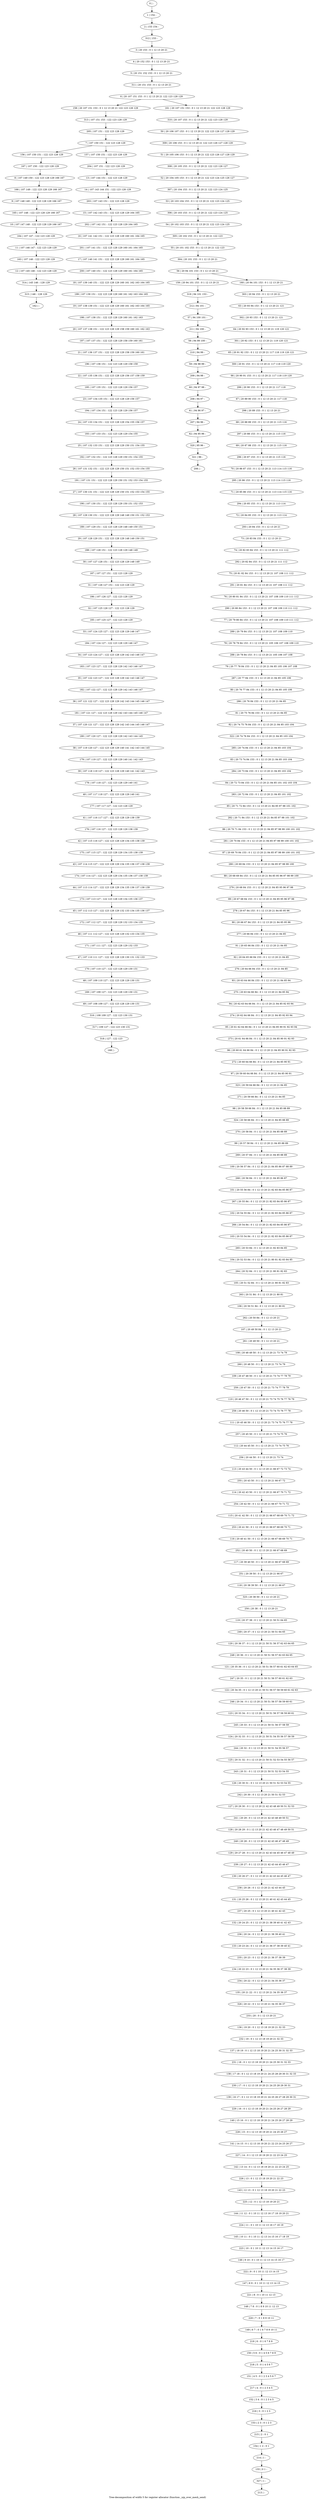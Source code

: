 digraph G {
graph [label="Tree-decomposition of width 5 for register allocator (function _uip_over_mesh_send)"]
0[label="0 | : "];
1[label="1 | 154 : "];
2[label="2 | 153 154 : "];
3[label="3 | 20 153 : 0 1 12 13 20 21 "];
4[label="4 | 20 152 153 : 0 1 12 13 20 21 "];
5[label="5 | 20 151 152 153 : 0 1 12 13 20 21 "];
6[label="6 | 20 107 151 153 : 0 1 12 13 20 21 122 123 128 129 "];
7[label="7 | 107 150 151 : 122 123 128 129 "];
8[label="8 | 107 149 150 : 122 123 128 129 166 167 "];
9[label="9 | 107 148 149 : 122 123 128 129 166 167 "];
10[label="10 | 107 147 148 : 122 123 128 129 166 167 "];
11[label="11 | 107 146 147 : 122 123 128 129 "];
12[label="12 | 107 145 146 : 122 123 128 129 "];
13[label="13 | 107 144 151 : 122 123 128 129 "];
14[label="14 | 107 143 144 151 : 122 123 128 129 "];
15[label="15 | 107 142 143 151 : 122 123 128 129 164 165 "];
16[label="16 | 107 141 142 151 : 122 123 128 129 160 161 164 165 "];
17[label="17 | 107 140 141 151 : 122 123 128 129 160 161 164 165 "];
18[label="18 | 107 139 140 151 : 122 123 128 129 160 161 162 163 164 165 "];
19[label="19 | 107 138 139 151 : 122 123 128 129 160 161 162 163 164 165 "];
20[label="20 | 107 137 138 151 : 122 123 128 129 158 159 160 161 162 163 "];
21[label="21 | 107 136 137 151 : 122 123 128 129 158 159 160 161 "];
22[label="22 | 107 135 136 151 : 122 123 128 129 156 157 158 159 "];
23[label="23 | 107 134 135 151 : 122 123 128 129 156 157 "];
24[label="24 | 107 133 134 151 : 122 123 128 129 154 155 156 157 "];
25[label="25 | 107 132 133 151 : 122 123 128 129 150 151 154 155 "];
26[label="26 | 107 131 132 151 : 122 123 128 129 150 151 152 153 154 155 "];
27[label="27 | 107 130 131 151 : 122 123 128 129 150 151 152 153 154 155 "];
28[label="28 | 107 129 130 151 : 122 123 128 129 148 149 150 151 152 153 "];
29[label="29 | 107 128 129 151 : 122 123 128 129 148 149 150 151 "];
30[label="30 | 107 127 128 151 : 122 123 128 129 148 149 "];
31[label="31 | 107 126 127 151 : 122 123 128 129 "];
32[label="32 | 107 125 126 127 : 122 123 128 129 "];
33[label="33 | 107 124 125 127 : 122 123 128 129 146 147 "];
34[label="34 | 107 123 124 127 : 122 123 128 129 142 143 146 147 "];
35[label="35 | 107 122 123 127 : 122 123 128 129 142 143 146 147 "];
36[label="36 | 107 121 122 127 : 122 123 128 129 142 143 144 145 146 147 "];
37[label="37 | 107 120 121 127 : 122 123 128 129 142 143 144 145 146 147 "];
38[label="38 | 107 119 120 127 : 122 123 128 129 140 141 142 143 144 145 "];
39[label="39 | 107 118 119 127 : 122 123 128 129 140 141 142 143 "];
40[label="40 | 107 117 118 127 : 122 123 128 129 140 141 "];
41[label="41 | 107 116 117 127 : 122 123 128 129 138 139 "];
42[label="42 | 107 115 116 127 : 122 123 128 129 134 135 138 139 "];
43[label="43 | 107 114 115 127 : 122 123 128 129 134 135 136 137 138 139 "];
44[label="44 | 107 113 114 127 : 122 123 128 129 134 135 136 137 138 139 "];
45[label="45 | 107 112 113 127 : 122 123 128 129 132 133 134 135 136 137 "];
46[label="46 | 107 111 112 127 : 122 123 128 129 132 133 134 135 "];
47[label="47 | 107 110 111 127 : 122 123 128 129 130 131 132 133 "];
48[label="48 | 107 109 110 127 : 122 123 128 129 130 131 "];
49[label="49 | 107 108 109 127 : 122 123 128 129 130 131 "];
50[label="50 | 20 106 107 153 : 0 1 12 13 20 21 122 123 126 127 128 129 "];
51[label="51 | 20 105 106 153 : 0 1 12 13 20 21 122 123 126 127 128 129 "];
52[label="52 | 20 104 105 153 : 0 1 12 13 20 21 122 123 124 125 126 127 "];
53[label="53 | 20 103 104 153 : 0 1 12 13 20 21 122 123 124 125 "];
54[label="54 | 20 102 103 153 : 0 1 12 13 20 21 122 123 124 125 "];
55[label="55 | 20 101 102 153 : 0 1 12 13 20 21 122 123 "];
56[label="56 | 20 94 101 153 : 0 1 12 13 20 21 "];
57[label="57 | 94 100 101 : "];
58[label="58 | 94 99 100 : "];
59[label="59 | 94 98 99 : "];
60[label="60 | 94 97 98 : "];
61[label="61 | 94 96 97 : "];
62[label="62 | 94 95 96 : "];
63[label="63 | 20 93 94 153 : 0 1 12 13 20 21 121 "];
64[label="64 | 20 92 93 153 : 0 1 12 13 20 21 119 120 121 "];
65[label="65 | 20 91 92 153 : 0 1 12 13 20 21 117 118 119 120 121 "];
66[label="66 | 20 90 91 153 : 0 1 12 13 20 21 117 118 119 120 "];
67[label="67 | 20 89 90 153 : 0 1 12 13 20 21 117 118 "];
68[label="68 | 20 88 89 153 : 0 1 12 13 20 21 115 116 "];
69[label="69 | 20 87 88 153 : 0 1 12 13 20 21 115 116 "];
70[label="70 | 20 86 87 153 : 0 1 12 13 20 21 113 114 115 116 "];
71[label="71 | 20 85 86 153 : 0 1 12 13 20 21 113 114 115 116 "];
72[label="72 | 20 84 85 153 : 0 1 12 13 20 21 113 114 "];
73[label="73 | 20 83 84 153 : 0 1 12 13 20 21 "];
74[label="74 | 20 82 83 84 153 : 0 1 12 13 20 21 111 112 "];
75[label="75 | 20 81 82 84 153 : 0 1 12 13 20 21 107 108 111 112 "];
76[label="76 | 20 80 81 84 153 : 0 1 12 13 20 21 107 108 109 110 111 112 "];
77[label="77 | 20 79 80 84 153 : 0 1 12 13 20 21 107 108 109 110 111 112 "];
78[label="78 | 20 78 79 84 153 : 0 1 12 13 20 21 105 106 107 108 109 110 "];
79[label="79 | 20 77 78 84 153 : 0 1 12 13 20 21 84 85 105 106 107 108 "];
80[label="80 | 20 76 77 84 153 : 0 1 12 13 20 21 84 85 105 106 "];
81[label="81 | 20 75 76 84 153 : 0 1 12 13 20 21 84 85 "];
82[label="82 | 20 74 75 76 84 153 : 0 1 12 13 20 21 84 85 103 104 "];
83[label="83 | 20 73 74 84 153 : 0 1 12 13 20 21 84 85 103 104 "];
84[label="84 | 20 72 73 84 153 : 0 1 12 13 20 21 84 85 101 102 103 104 "];
85[label="85 | 20 71 72 84 153 : 0 1 12 13 20 21 84 85 97 98 101 102 "];
86[label="86 | 20 70 71 84 153 : 0 1 12 13 20 21 84 85 97 98 99 100 101 102 "];
87[label="87 | 20 69 70 84 153 : 0 1 12 13 20 21 84 85 97 98 99 100 101 102 "];
88[label="88 | 20 68 69 84 153 : 0 1 12 13 20 21 84 85 95 96 97 98 99 100 "];
89[label="89 | 20 67 68 84 153 : 0 1 12 13 20 21 84 85 95 96 97 98 "];
90[label="90 | 20 66 67 84 153 : 0 1 12 13 20 21 84 85 95 96 "];
91[label="91 | 20 65 66 84 153 : 0 1 12 13 20 21 84 85 "];
92[label="92 | 20 64 65 66 84 153 : 0 1 12 13 20 21 84 85 "];
93[label="93 | 20 63 64 66 84 153 : 0 1 12 13 20 21 84 85 94 "];
94[label="94 | 20 62 63 64 66 84 : 0 1 12 13 20 21 84 85 92 93 94 "];
95[label="95 | 20 61 62 64 66 84 : 0 1 12 13 20 21 84 85 90 91 92 93 94 "];
96[label="96 | 20 60 61 64 66 84 : 0 1 12 13 20 21 84 85 90 91 92 93 "];
97[label="97 | 20 59 60 64 66 84 : 0 1 12 13 20 21 84 85 90 91 "];
98[label="98 | 20 58 59 66 84 : 0 1 12 13 20 21 84 85 88 89 "];
99[label="99 | 20 57 58 84 : 0 1 12 13 20 21 84 85 88 89 "];
100[label="100 | 20 56 57 84 : 0 1 12 13 20 21 84 85 86 87 88 89 "];
101[label="101 | 20 55 56 84 : 0 1 12 13 20 21 82 83 84 85 86 87 "];
102[label="102 | 20 54 55 84 : 0 1 12 13 20 21 82 83 84 85 86 87 "];
103[label="103 | 20 53 54 84 : 0 1 12 13 20 21 82 83 84 85 86 87 "];
104[label="104 | 20 52 53 84 : 0 1 12 13 20 21 80 81 82 83 84 85 "];
105[label="105 | 20 51 52 84 : 0 1 12 13 20 21 80 81 82 83 "];
106[label="106 | 20 50 51 84 : 0 1 12 13 20 21 80 81 "];
107[label="107 | 20 49 50 84 : 0 1 12 13 20 21 "];
108[label="108 | 20 48 49 50 : 0 1 12 13 20 21 73 74 79 "];
109[label="109 | 20 47 48 50 : 0 1 12 13 20 21 73 74 77 78 79 "];
110[label="110 | 20 46 47 50 : 0 1 12 13 20 21 73 74 75 76 77 78 79 "];
111[label="111 | 20 45 46 50 : 0 1 12 13 20 21 73 74 75 76 77 78 "];
112[label="112 | 20 44 45 50 : 0 1 12 13 20 21 73 74 75 76 "];
113[label="113 | 20 43 44 50 : 0 1 12 13 20 21 66 67 72 73 74 "];
114[label="114 | 20 42 43 50 : 0 1 12 13 20 21 66 67 70 71 72 "];
115[label="115 | 20 41 42 50 : 0 1 12 13 20 21 66 67 68 69 70 71 72 "];
116[label="116 | 20 40 41 50 : 0 1 12 13 20 21 66 67 68 69 70 71 "];
117[label="117 | 20 39 40 50 : 0 1 12 13 20 21 66 67 68 69 "];
118[label="118 | 20 38 39 50 : 0 1 12 13 20 21 66 67 "];
119[label="119 | 20 37 38 : 0 1 12 13 20 21 50 51 64 65 "];
120[label="120 | 20 36 37 : 0 1 12 13 20 21 50 51 56 57 62 63 64 65 "];
121[label="121 | 20 35 36 : 0 1 12 13 20 21 50 51 56 57 60 61 62 63 64 65 "];
122[label="122 | 20 34 35 : 0 1 12 13 20 21 50 51 56 57 58 59 60 61 62 63 "];
123[label="123 | 20 33 34 : 0 1 12 13 20 21 50 51 56 57 58 59 60 61 "];
124[label="124 | 20 32 33 : 0 1 12 13 20 21 50 51 54 55 56 57 58 59 "];
125[label="125 | 20 31 32 : 0 1 12 13 20 21 50 51 52 53 54 55 56 57 "];
126[label="126 | 20 30 31 : 0 1 12 13 20 21 50 51 52 53 54 55 "];
127[label="127 | 20 29 30 : 0 1 12 13 20 21 42 43 48 49 50 51 52 53 "];
128[label="128 | 20 28 29 : 0 1 12 13 20 21 42 43 46 47 48 49 50 51 "];
129[label="129 | 20 27 28 : 0 1 12 13 20 21 42 43 44 45 46 47 48 49 "];
130[label="130 | 20 26 27 : 0 1 12 13 20 21 42 43 44 45 46 47 "];
131[label="131 | 20 25 26 : 0 1 12 13 20 21 40 41 42 43 44 45 "];
132[label="132 | 20 24 25 : 0 1 12 13 20 21 38 39 40 41 42 43 "];
133[label="133 | 20 23 24 : 0 1 12 13 20 21 36 37 38 39 40 41 "];
134[label="134 | 20 22 23 : 0 1 12 13 20 21 34 35 36 37 38 39 "];
135[label="135 | 20 21 22 : 0 1 12 13 20 21 34 35 36 37 "];
136[label="136 | 19 20 : 0 1 12 13 18 19 20 21 32 33 "];
137[label="137 | 18 19 : 0 1 12 13 18 19 20 21 24 25 30 31 32 33 "];
138[label="138 | 17 18 : 0 1 12 13 18 19 20 21 24 25 28 29 30 31 32 33 "];
139[label="139 | 16 17 : 0 1 12 13 18 19 20 21 24 25 26 27 28 29 30 31 "];
140[label="140 | 15 16 : 0 1 12 13 18 19 20 21 24 25 26 27 28 29 "];
141[label="141 | 14 15 : 0 1 12 13 18 19 20 21 22 23 24 25 26 27 "];
142[label="142 | 13 14 : 0 1 12 13 18 19 20 21 22 23 24 25 "];
143[label="143 | 12 13 : 0 1 12 13 18 19 20 21 22 23 "];
144[label="144 | 11 12 : 0 1 10 11 12 13 16 17 18 19 20 21 "];
145[label="145 | 10 11 : 0 1 10 11 12 13 14 15 16 17 18 19 "];
146[label="146 | 9 10 : 0 1 10 11 12 13 14 15 16 17 "];
147[label="147 | 8 9 : 0 1 10 11 12 13 14 15 "];
148[label="148 | 7 8 : 0 1 8 9 10 11 12 13 "];
149[label="149 | 6 7 : 0 1 6 7 8 9 10 11 "];
150[label="150 | 5 6 : 0 1 4 5 6 7 8 9 "];
151[label="151 | 4 5 : 0 1 2 3 4 5 6 7 "];
152[label="152 | 3 4 : 0 1 2 3 4 5 "];
153[label="153 | 2 3 : 0 1 2 3 "];
154[label="154 | 1 2 : 0 1 "];
155[label="155 | 0 1 : "];
156[label="156 | 107 150 151 : 122 123 128 129 "];
157[label="157 | 107 150 151 : 122 123 128 129 "];
158[label="158 | 20 107 151 153 : 0 1 12 13 20 21 122 123 128 129 "];
159[label="159 | 20 94 101 153 : 0 1 12 13 20 21 "];
160[label="160 | 20 94 101 153 : 0 1 12 13 20 21 "];
161[label="161 | 20 107 151 153 : 0 1 12 13 20 21 122 123 128 129 "];
162[label="162 | : "];
163[label="163 | 107 146 : 122 123 128 129 "];
164[label="164 | 107 147 : 122 123 128 129 "];
165[label="165 | 107 148 : 122 123 128 129 166 167 "];
166[label="166 | 107 149 : 122 123 128 129 166 167 "];
167[label="167 | 107 150 : 122 123 128 129 "];
168[label="168 | : "];
169[label="169 | 107 109 127 : 122 123 128 129 130 131 "];
170[label="170 | 107 110 127 : 122 123 128 129 130 131 "];
171[label="171 | 107 111 127 : 122 123 128 129 132 133 "];
172[label="172 | 107 112 127 : 122 123 128 129 132 133 134 135 "];
173[label="173 | 107 113 127 : 122 123 128 129 134 135 136 137 "];
174[label="174 | 107 114 127 : 122 123 128 129 134 135 136 137 138 139 "];
175[label="175 | 107 115 127 : 122 123 128 129 134 135 138 139 "];
176[label="176 | 107 116 127 : 122 123 128 129 138 139 "];
177[label="177 | 107 117 127 : 122 123 128 129 "];
178[label="178 | 107 118 127 : 122 123 128 129 140 141 "];
179[label="179 | 107 119 127 : 122 123 128 129 140 141 142 143 "];
180[label="180 | 107 120 127 : 122 123 128 129 142 143 144 145 "];
181[label="181 | 107 121 127 : 122 123 128 129 142 143 144 145 146 147 "];
182[label="182 | 107 122 127 : 122 123 128 129 142 143 146 147 "];
183[label="183 | 107 123 127 : 122 123 128 129 142 143 146 147 "];
184[label="184 | 107 124 127 : 122 123 128 129 146 147 "];
185[label="185 | 107 125 127 : 122 123 128 129 "];
186[label="186 | 107 126 127 : 122 123 128 129 "];
187[label="187 | 107 127 151 : 122 123 128 129 "];
188[label="188 | 107 128 151 : 122 123 128 129 148 149 "];
189[label="189 | 107 129 151 : 122 123 128 129 148 149 150 151 "];
190[label="190 | 107 130 151 : 122 123 128 129 150 151 152 153 "];
191[label="191 | 107 131 151 : 122 123 128 129 150 151 152 153 154 155 "];
192[label="192 | 107 132 151 : 122 123 128 129 150 151 154 155 "];
193[label="193 | 107 133 151 : 122 123 128 129 154 155 "];
194[label="194 | 107 134 151 : 122 123 128 129 156 157 "];
195[label="195 | 107 135 151 : 122 123 128 129 156 157 "];
196[label="196 | 107 136 151 : 122 123 128 129 158 159 "];
197[label="197 | 107 137 151 : 122 123 128 129 158 159 160 161 "];
198[label="198 | 107 138 151 : 122 123 128 129 160 161 162 163 "];
199[label="199 | 107 139 151 : 122 123 128 129 160 161 162 163 164 165 "];
200[label="200 | 107 140 151 : 122 123 128 129 160 161 164 165 "];
201[label="201 | 107 141 151 : 122 123 128 129 160 161 164 165 "];
202[label="202 | 107 142 151 : 122 123 128 129 164 165 "];
203[label="203 | 107 143 151 : 122 123 128 129 "];
204[label="204 | 107 151 : 122 123 128 129 "];
205[label="205 | 107 151 : 122 123 128 129 "];
206[label="206 | : "];
207[label="207 | 94 96 : "];
208[label="208 | 94 97 : "];
209[label="209 | 94 98 : "];
210[label="210 | 94 99 : "];
211[label="211 | 94 100 : "];
212[label="212 | 94 101 : "];
213[label="213 | : "];
214[label="214 | 1 : "];
215[label="215 | 2 : 0 1 "];
216[label="216 | 3 : 0 1 2 3 "];
217[label="217 | 4 : 0 1 2 3 4 5 "];
218[label="218 | 5 : 0 1 4 5 6 7 "];
219[label="219 | 6 : 0 1 6 7 8 9 "];
220[label="220 | 7 : 0 1 8 9 10 11 "];
221[label="221 | 8 : 0 1 10 11 12 13 "];
222[label="222 | 9 : 0 1 10 11 12 13 14 15 "];
223[label="223 | 10 : 0 1 10 11 12 13 14 15 16 17 "];
224[label="224 | 11 : 0 1 10 11 12 13 16 17 18 19 "];
225[label="225 | 12 : 0 1 12 13 18 19 20 21 "];
226[label="226 | 13 : 0 1 12 13 18 19 20 21 22 23 "];
227[label="227 | 14 : 0 1 12 13 18 19 20 21 22 23 24 25 "];
228[label="228 | 15 : 0 1 12 13 18 19 20 21 24 25 26 27 "];
229[label="229 | 16 : 0 1 12 13 18 19 20 21 24 25 26 27 28 29 "];
230[label="230 | 17 : 0 1 12 13 18 19 20 21 24 25 28 29 30 31 "];
231[label="231 | 18 : 0 1 12 13 18 19 20 21 24 25 30 31 32 33 "];
232[label="232 | 19 : 0 1 12 13 18 19 20 21 32 33 "];
233[label="233 | 20 : 0 1 12 13 20 21 "];
234[label="234 | 20 22 : 0 1 12 13 20 21 34 35 36 37 "];
235[label="235 | 20 23 : 0 1 12 13 20 21 36 37 38 39 "];
236[label="236 | 20 24 : 0 1 12 13 20 21 38 39 40 41 "];
237[label="237 | 20 25 : 0 1 12 13 20 21 40 41 42 43 "];
238[label="238 | 20 26 : 0 1 12 13 20 21 42 43 44 45 "];
239[label="239 | 20 27 : 0 1 12 13 20 21 42 43 44 45 46 47 "];
240[label="240 | 20 28 : 0 1 12 13 20 21 42 43 46 47 48 49 "];
241[label="241 | 20 29 : 0 1 12 13 20 21 42 43 48 49 50 51 "];
242[label="242 | 20 30 : 0 1 12 13 20 21 50 51 52 53 "];
243[label="243 | 20 31 : 0 1 12 13 20 21 50 51 52 53 54 55 "];
244[label="244 | 20 32 : 0 1 12 13 20 21 50 51 54 55 56 57 "];
245[label="245 | 20 33 : 0 1 12 13 20 21 50 51 56 57 58 59 "];
246[label="246 | 20 34 : 0 1 12 13 20 21 50 51 56 57 58 59 60 61 "];
247[label="247 | 20 35 : 0 1 12 13 20 21 50 51 56 57 60 61 62 63 "];
248[label="248 | 20 36 : 0 1 12 13 20 21 50 51 56 57 62 63 64 65 "];
249[label="249 | 20 37 : 0 1 12 13 20 21 50 51 64 65 "];
250[label="250 | 20 38 : 0 1 12 13 20 21 "];
251[label="251 | 20 39 50 : 0 1 12 13 20 21 66 67 "];
252[label="252 | 20 40 50 : 0 1 12 13 20 21 66 67 68 69 "];
253[label="253 | 20 41 50 : 0 1 12 13 20 21 66 67 68 69 70 71 "];
254[label="254 | 20 42 50 : 0 1 12 13 20 21 66 67 70 71 72 "];
255[label="255 | 20 43 50 : 0 1 12 13 20 21 66 67 72 "];
256[label="256 | 20 44 50 : 0 1 12 13 20 21 73 74 "];
257[label="257 | 20 45 50 : 0 1 12 13 20 21 73 74 75 76 "];
258[label="258 | 20 46 50 : 0 1 12 13 20 21 73 74 75 76 77 78 "];
259[label="259 | 20 47 50 : 0 1 12 13 20 21 73 74 77 78 79 "];
260[label="260 | 20 48 50 : 0 1 12 13 20 21 73 74 79 "];
261[label="261 | 20 49 50 : 0 1 12 13 20 21 "];
262[label="262 | 20 50 84 : 0 1 12 13 20 21 "];
263[label="263 | 20 51 84 : 0 1 12 13 20 21 80 81 "];
264[label="264 | 20 52 84 : 0 1 12 13 20 21 80 81 82 83 "];
265[label="265 | 20 53 84 : 0 1 12 13 20 21 82 83 84 85 "];
266[label="266 | 20 54 84 : 0 1 12 13 20 21 82 83 84 85 86 87 "];
267[label="267 | 20 55 84 : 0 1 12 13 20 21 82 83 84 85 86 87 "];
268[label="268 | 20 56 84 : 0 1 12 13 20 21 84 85 86 87 "];
269[label="269 | 20 57 84 : 0 1 12 13 20 21 84 85 88 89 "];
270[label="270 | 20 58 84 : 0 1 12 13 20 21 84 85 88 89 "];
271[label="271 | 20 59 66 84 : 0 1 12 13 20 21 84 85 "];
272[label="272 | 20 60 64 66 84 : 0 1 12 13 20 21 84 85 90 91 "];
273[label="273 | 20 61 64 66 84 : 0 1 12 13 20 21 84 85 90 91 92 93 "];
274[label="274 | 20 62 64 66 84 : 0 1 12 13 20 21 84 85 92 93 94 "];
275[label="275 | 20 63 64 66 84 : 0 1 12 13 20 21 84 85 94 "];
276[label="276 | 20 64 66 84 153 : 0 1 12 13 20 21 84 85 "];
277[label="277 | 20 66 84 153 : 0 1 12 13 20 21 84 85 "];
278[label="278 | 20 67 84 153 : 0 1 12 13 20 21 84 85 95 96 "];
279[label="279 | 20 68 84 153 : 0 1 12 13 20 21 84 85 95 96 97 98 "];
280[label="280 | 20 69 84 153 : 0 1 12 13 20 21 84 85 97 98 99 100 "];
281[label="281 | 20 70 84 153 : 0 1 12 13 20 21 84 85 97 98 99 100 101 102 "];
282[label="282 | 20 71 84 153 : 0 1 12 13 20 21 84 85 97 98 101 102 "];
283[label="283 | 20 72 84 153 : 0 1 12 13 20 21 84 85 101 102 "];
284[label="284 | 20 73 84 153 : 0 1 12 13 20 21 84 85 103 104 "];
285[label="285 | 20 74 84 153 : 0 1 12 13 20 21 84 85 103 104 "];
286[label="286 | 20 76 84 153 : 0 1 12 13 20 21 84 85 "];
287[label="287 | 20 77 84 153 : 0 1 12 13 20 21 84 85 105 106 "];
288[label="288 | 20 78 84 153 : 0 1 12 13 20 21 105 106 107 108 "];
289[label="289 | 20 79 84 153 : 0 1 12 13 20 21 107 108 109 110 "];
290[label="290 | 20 80 84 153 : 0 1 12 13 20 21 107 108 109 110 111 112 "];
291[label="291 | 20 81 84 153 : 0 1 12 13 20 21 107 108 111 112 "];
292[label="292 | 20 82 84 153 : 0 1 12 13 20 21 111 112 "];
293[label="293 | 20 84 153 : 0 1 12 13 20 21 "];
294[label="294 | 20 85 153 : 0 1 12 13 20 21 113 114 "];
295[label="295 | 20 86 153 : 0 1 12 13 20 21 113 114 115 116 "];
296[label="296 | 20 87 153 : 0 1 12 13 20 21 115 116 "];
297[label="297 | 20 88 153 : 0 1 12 13 20 21 115 116 "];
298[label="298 | 20 89 153 : 0 1 12 13 20 21 "];
299[label="299 | 20 90 153 : 0 1 12 13 20 21 117 118 "];
300[label="300 | 20 91 153 : 0 1 12 13 20 21 117 118 119 120 "];
301[label="301 | 20 92 153 : 0 1 12 13 20 21 119 120 121 "];
302[label="302 | 20 93 153 : 0 1 12 13 20 21 121 "];
303[label="303 | 20 94 153 : 0 1 12 13 20 21 "];
304[label="304 | 20 101 153 : 0 1 12 13 20 21 "];
305[label="305 | 20 102 153 : 0 1 12 13 20 21 122 123 "];
306[label="306 | 20 103 153 : 0 1 12 13 20 21 122 123 124 125 "];
307[label="307 | 20 104 153 : 0 1 12 13 20 21 122 123 124 125 "];
308[label="308 | 20 105 153 : 0 1 12 13 20 21 122 123 126 127 "];
309[label="309 | 20 106 153 : 0 1 12 13 20 21 122 123 126 127 128 129 "];
310[label="310 | 20 107 153 : 0 1 12 13 20 21 122 123 128 129 "];
311[label="311 | 20 151 153 : 0 1 12 13 20 21 "];
312[label="312 | 153 : "];
313[label="313 | 107 151 153 : 122 123 128 129 "];
314[label="314 | 145 146 : 128 129 "];
315[label="315 | 146 : 128 129 "];
316[label="316 | 108 109 127 : 122 123 130 131 "];
317[label="317 | 109 127 : 122 123 130 131 "];
318[label="318 | 127 : 122 123 "];
319[label="319 | 94 101 153 : "];
320[label="320 | 95 96 : "];
321[label="321 | 96 : "];
322[label="322 | 20 74 76 84 153 : 0 1 12 13 20 21 84 85 103 104 "];
323[label="323 | 20 59 64 66 84 : 0 1 12 13 20 21 84 85 "];
324[label="324 | 20 58 66 84 : 0 1 12 13 20 21 84 85 88 89 "];
325[label="325 | 20 38 50 : 0 1 12 13 20 21 "];
326[label="326 | 20 22 : 0 1 12 13 20 21 34 35 36 37 "];
327[label="327 | 1 : "];
0->1 ;
1->2 ;
3->4 ;
4->5 ;
13->14 ;
73->74 ;
81->82 ;
91->92 ;
7->156 ;
7->157 ;
6->158 ;
56->159 ;
56->160 ;
6->161 ;
163->12 ;
11->163 ;
164->11 ;
10->164 ;
165->10 ;
9->165 ;
166->9 ;
8->166 ;
167->8 ;
156->167 ;
169->49 ;
48->169 ;
170->48 ;
47->170 ;
171->47 ;
46->171 ;
172->46 ;
45->172 ;
173->45 ;
44->173 ;
174->44 ;
43->174 ;
175->43 ;
42->175 ;
176->42 ;
41->176 ;
177->41 ;
40->177 ;
178->40 ;
39->178 ;
179->39 ;
38->179 ;
180->38 ;
37->180 ;
181->37 ;
36->181 ;
182->36 ;
35->182 ;
183->35 ;
34->183 ;
184->34 ;
33->184 ;
185->33 ;
32->185 ;
186->32 ;
31->186 ;
187->31 ;
30->187 ;
188->30 ;
29->188 ;
189->29 ;
28->189 ;
190->28 ;
27->190 ;
191->27 ;
26->191 ;
192->26 ;
25->192 ;
193->25 ;
24->193 ;
194->24 ;
23->194 ;
195->23 ;
22->195 ;
196->22 ;
21->196 ;
197->21 ;
20->197 ;
198->20 ;
19->198 ;
199->19 ;
18->199 ;
200->18 ;
17->200 ;
201->17 ;
16->201 ;
202->16 ;
15->202 ;
203->15 ;
14->203 ;
204->13 ;
157->204 ;
205->7 ;
207->62 ;
61->207 ;
208->61 ;
60->208 ;
209->60 ;
59->209 ;
210->59 ;
58->210 ;
211->58 ;
57->211 ;
212->57 ;
214->155 ;
154->214 ;
215->154 ;
153->215 ;
216->153 ;
152->216 ;
217->152 ;
151->217 ;
218->151 ;
150->218 ;
219->150 ;
149->219 ;
220->149 ;
148->220 ;
221->148 ;
147->221 ;
222->147 ;
146->222 ;
223->146 ;
145->223 ;
224->145 ;
144->224 ;
225->144 ;
143->225 ;
226->143 ;
142->226 ;
227->142 ;
141->227 ;
228->141 ;
140->228 ;
229->140 ;
139->229 ;
230->139 ;
138->230 ;
231->138 ;
137->231 ;
232->137 ;
136->232 ;
233->136 ;
234->135 ;
134->234 ;
235->134 ;
133->235 ;
236->133 ;
132->236 ;
237->132 ;
131->237 ;
238->131 ;
130->238 ;
239->130 ;
129->239 ;
240->129 ;
128->240 ;
241->128 ;
127->241 ;
242->127 ;
126->242 ;
243->126 ;
125->243 ;
244->125 ;
124->244 ;
245->124 ;
123->245 ;
246->123 ;
122->246 ;
247->122 ;
121->247 ;
248->121 ;
120->248 ;
249->120 ;
119->249 ;
250->119 ;
251->118 ;
117->251 ;
252->117 ;
116->252 ;
253->116 ;
115->253 ;
254->115 ;
114->254 ;
255->114 ;
113->255 ;
256->113 ;
112->256 ;
257->112 ;
111->257 ;
258->111 ;
110->258 ;
259->110 ;
109->259 ;
260->109 ;
108->260 ;
261->108 ;
107->261 ;
262->107 ;
106->262 ;
263->106 ;
105->263 ;
264->105 ;
104->264 ;
265->104 ;
103->265 ;
266->103 ;
102->266 ;
267->102 ;
101->267 ;
268->101 ;
100->268 ;
269->100 ;
99->269 ;
270->99 ;
271->98 ;
272->97 ;
96->272 ;
273->96 ;
95->273 ;
274->95 ;
94->274 ;
275->94 ;
93->275 ;
276->93 ;
92->276 ;
277->91 ;
90->277 ;
278->90 ;
89->278 ;
279->89 ;
88->279 ;
280->88 ;
87->280 ;
281->87 ;
86->281 ;
282->86 ;
85->282 ;
283->85 ;
84->283 ;
284->84 ;
83->284 ;
285->83 ;
286->81 ;
80->286 ;
287->80 ;
79->287 ;
288->79 ;
78->288 ;
289->78 ;
77->289 ;
290->77 ;
76->290 ;
291->76 ;
75->291 ;
292->75 ;
74->292 ;
293->73 ;
72->293 ;
294->72 ;
71->294 ;
295->71 ;
70->295 ;
296->70 ;
69->296 ;
297->69 ;
68->297 ;
298->68 ;
67->298 ;
299->67 ;
66->299 ;
300->66 ;
65->300 ;
301->65 ;
64->301 ;
302->64 ;
63->302 ;
303->63 ;
160->303 ;
304->56 ;
55->304 ;
305->55 ;
54->305 ;
306->54 ;
53->306 ;
307->53 ;
52->307 ;
308->52 ;
51->308 ;
309->51 ;
50->309 ;
310->50 ;
161->310 ;
311->6 ;
5->311 ;
312->3 ;
2->312 ;
313->205 ;
158->313 ;
12->314 ;
315->162 ;
314->315 ;
49->316 ;
316->317 ;
318->168 ;
317->318 ;
319->212 ;
159->319 ;
62->320 ;
321->206 ;
320->321 ;
322->285 ;
82->322 ;
323->271 ;
97->323 ;
324->270 ;
98->324 ;
325->250 ;
118->325 ;
326->233 ;
135->326 ;
327->213 ;
155->327 ;
}
